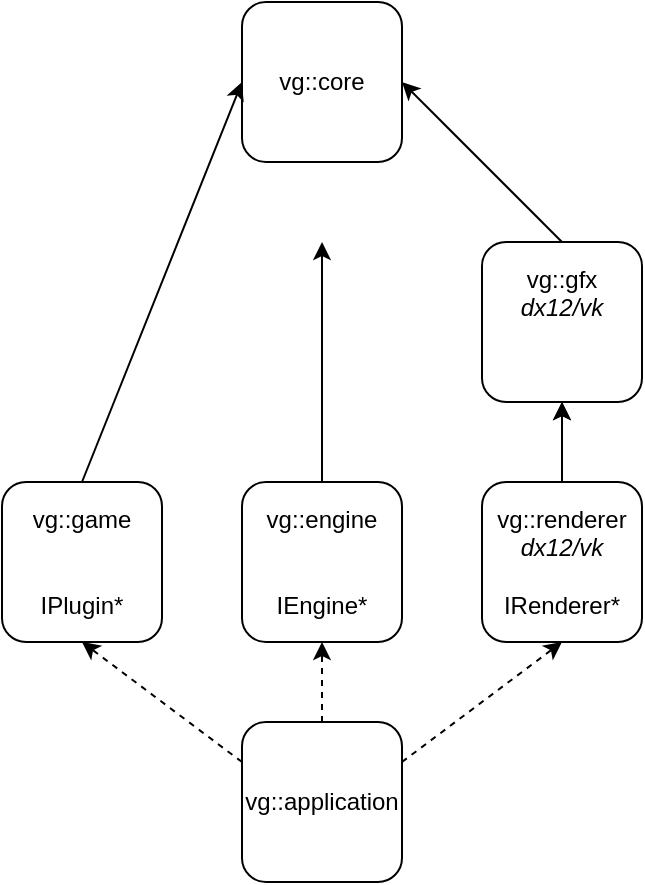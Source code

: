 <mxfile version="21.6.6" type="device">
  <diagram name="Page-1" id="C2fvNBeF9b_SjYD7vvZI">
    <mxGraphModel dx="1434" dy="758" grid="1" gridSize="10" guides="1" tooltips="1" connect="1" arrows="1" fold="1" page="1" pageScale="1" pageWidth="827" pageHeight="1169" math="0" shadow="0">
      <root>
        <mxCell id="0" />
        <mxCell id="1" parent="0" />
        <mxCell id="H8w9ZXxn60HzF5_04Ft8-1" value="vg::core" style="rounded=1;whiteSpace=wrap;html=1;" vertex="1" parent="1">
          <mxGeometry x="200" y="40" width="80" height="80" as="geometry" />
        </mxCell>
        <mxCell id="H8w9ZXxn60HzF5_04Ft8-2" value="vg::engine&lt;br&gt;&lt;br&gt;&lt;br&gt;IEngine*" style="rounded=1;whiteSpace=wrap;html=1;" vertex="1" parent="1">
          <mxGeometry x="200" y="280" width="80" height="80" as="geometry" />
        </mxCell>
        <mxCell id="H8w9ZXxn60HzF5_04Ft8-3" value="vg::gfx&lt;br&gt;&lt;i&gt;dx12/vk&lt;br&gt;&lt;br&gt;&lt;br&gt;&lt;/i&gt;" style="rounded=1;whiteSpace=wrap;html=1;" vertex="1" parent="1">
          <mxGeometry x="320" y="160" width="80" height="80" as="geometry" />
        </mxCell>
        <mxCell id="H8w9ZXxn60HzF5_04Ft8-15" value="" style="edgeStyle=orthogonalEdgeStyle;rounded=0;orthogonalLoop=1;jettySize=auto;html=1;" edge="1" parent="1" source="H8w9ZXxn60HzF5_04Ft8-4" target="H8w9ZXxn60HzF5_04Ft8-3">
          <mxGeometry relative="1" as="geometry" />
        </mxCell>
        <mxCell id="H8w9ZXxn60HzF5_04Ft8-4" value="vg::renderer&lt;br&gt;&lt;i&gt;dx12/vk&lt;/i&gt;&lt;br&gt;&lt;br&gt;IRenderer*" style="rounded=1;whiteSpace=wrap;html=1;" vertex="1" parent="1">
          <mxGeometry x="320" y="280" width="80" height="80" as="geometry" />
        </mxCell>
        <mxCell id="H8w9ZXxn60HzF5_04Ft8-5" value="vg::game&lt;br&gt;&lt;br&gt;&lt;br&gt;IPlugin*" style="rounded=1;whiteSpace=wrap;html=1;" vertex="1" parent="1">
          <mxGeometry x="80" y="280" width="80" height="80" as="geometry" />
        </mxCell>
        <mxCell id="H8w9ZXxn60HzF5_04Ft8-11" value="" style="endArrow=classic;html=1;rounded=0;entryX=1;entryY=0.5;entryDx=0;entryDy=0;exitX=0.5;exitY=0;exitDx=0;exitDy=0;" edge="1" parent="1" source="H8w9ZXxn60HzF5_04Ft8-3" target="H8w9ZXxn60HzF5_04Ft8-1">
          <mxGeometry width="50" height="50" relative="1" as="geometry">
            <mxPoint x="390" y="420" as="sourcePoint" />
            <mxPoint x="440" y="370" as="targetPoint" />
          </mxGeometry>
        </mxCell>
        <mxCell id="H8w9ZXxn60HzF5_04Ft8-12" value="" style="endArrow=classic;html=1;rounded=0;entryX=0.5;entryY=1;entryDx=0;entryDy=0;exitX=0.5;exitY=0;exitDx=0;exitDy=0;" edge="1" parent="1" source="H8w9ZXxn60HzF5_04Ft8-2">
          <mxGeometry width="50" height="50" relative="1" as="geometry">
            <mxPoint x="390" y="460" as="sourcePoint" />
            <mxPoint x="240" y="160" as="targetPoint" />
          </mxGeometry>
        </mxCell>
        <mxCell id="H8w9ZXxn60HzF5_04Ft8-13" value="" style="endArrow=classic;html=1;rounded=0;entryX=0;entryY=0.5;entryDx=0;entryDy=0;exitX=0.5;exitY=0;exitDx=0;exitDy=0;" edge="1" parent="1" source="H8w9ZXxn60HzF5_04Ft8-5" target="H8w9ZXxn60HzF5_04Ft8-1">
          <mxGeometry width="50" height="50" relative="1" as="geometry">
            <mxPoint x="390" y="420" as="sourcePoint" />
            <mxPoint x="440" y="370" as="targetPoint" />
          </mxGeometry>
        </mxCell>
        <mxCell id="H8w9ZXxn60HzF5_04Ft8-14" value="" style="endArrow=classic;html=1;rounded=0;entryX=0.5;entryY=1;entryDx=0;entryDy=0;exitX=0.5;exitY=0;exitDx=0;exitDy=0;" edge="1" parent="1" source="H8w9ZXxn60HzF5_04Ft8-4" target="H8w9ZXxn60HzF5_04Ft8-3">
          <mxGeometry width="50" height="50" relative="1" as="geometry">
            <mxPoint x="360" y="250" as="sourcePoint" />
            <mxPoint x="440" y="410" as="targetPoint" />
          </mxGeometry>
        </mxCell>
        <mxCell id="H8w9ZXxn60HzF5_04Ft8-16" value="vg::application" style="rounded=1;whiteSpace=wrap;html=1;" vertex="1" parent="1">
          <mxGeometry x="200" y="400" width="80" height="80" as="geometry" />
        </mxCell>
        <mxCell id="H8w9ZXxn60HzF5_04Ft8-18" value="" style="endArrow=classic;dashed=1;html=1;rounded=0;entryX=0.5;entryY=1;entryDx=0;entryDy=0;exitX=0;exitY=0.25;exitDx=0;exitDy=0;shadow=0;endFill=1;" edge="1" parent="1" source="H8w9ZXxn60HzF5_04Ft8-16" target="H8w9ZXxn60HzF5_04Ft8-5">
          <mxGeometry width="50" height="50" relative="1" as="geometry">
            <mxPoint x="390" y="500" as="sourcePoint" />
            <mxPoint x="440" y="450" as="targetPoint" />
          </mxGeometry>
        </mxCell>
        <mxCell id="H8w9ZXxn60HzF5_04Ft8-19" value="" style="endArrow=classic;dashed=1;html=1;rounded=0;entryX=0.5;entryY=1;entryDx=0;entryDy=0;exitX=0.5;exitY=0;exitDx=0;exitDy=0;shadow=0;endFill=1;" edge="1" parent="1" source="H8w9ZXxn60HzF5_04Ft8-16" target="H8w9ZXxn60HzF5_04Ft8-2">
          <mxGeometry width="50" height="50" relative="1" as="geometry">
            <mxPoint x="210" y="390" as="sourcePoint" />
            <mxPoint x="130" y="330" as="targetPoint" />
          </mxGeometry>
        </mxCell>
        <mxCell id="H8w9ZXxn60HzF5_04Ft8-20" value="" style="endArrow=classic;dashed=1;html=1;rounded=0;entryX=0.5;entryY=1;entryDx=0;entryDy=0;exitX=1;exitY=0.25;exitDx=0;exitDy=0;shadow=0;endFill=1;" edge="1" parent="1" source="H8w9ZXxn60HzF5_04Ft8-16" target="H8w9ZXxn60HzF5_04Ft8-4">
          <mxGeometry width="50" height="50" relative="1" as="geometry">
            <mxPoint x="250" y="370" as="sourcePoint" />
            <mxPoint x="250" y="330" as="targetPoint" />
          </mxGeometry>
        </mxCell>
      </root>
    </mxGraphModel>
  </diagram>
</mxfile>
